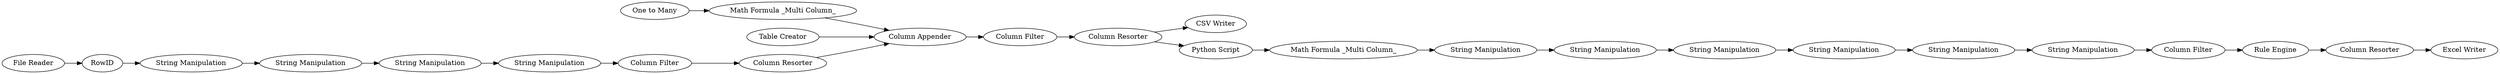 digraph {
	"436625802345045287_5" [label="String Manipulation"]
	"-6928523663193764950_30" [label="String Manipulation"]
	"436625802345045287_7" [label="String Manipulation"]
	"-4740878359333556847_22" [label="String Manipulation"]
	"-4740878359333556847_27" [label="String Manipulation"]
	"-6928523663193764950_24" [label="Column Filter"]
	"-7599134645121864418_19" [label="CSV Writer"]
	"-7599134645121864418_17" [label="Column Resorter"]
	"-6928523663193764950_33" [label="Rule Engine"]
	"436625802345045287_6" [label="String Manipulation"]
	"-4740878359333556847_26" [label="String Manipulation"]
	"-6928523663193764950_31" [label="String Manipulation"]
	"-7599134645121864418_25" [label="Math Formula _Multi Column_"]
	"1880763170803661552_10" [label="Table Creator"]
	"-7599134645121864418_16" [label="Column Filter"]
	"-7599134645121864418_18" [label="Python Script"]
	"1880763170803661552_27" [label="Excel Writer"]
	"-7599134645121864418_21" [label="Math Formula _Multi Column_"]
	"436625802345045287_2" [label=RowID]
	"-7599134645121864418_32" [label="Column Resorter"]
	"-4740878359333556847_28" [label="String Manipulation"]
	"436625802345045287_3" [label="Column Resorter"]
	"436625802345045287_4" [label="String Manipulation"]
	"436625802345045287_8" [label="Column Filter"]
	"-7599134645121864418_15" [label="One to Many"]
	"1880763170803661552_23" [label="File Reader"]
	"-7599134645121864418_14" [label="Column Appender"]
	"1880763170803661552_23" -> "436625802345045287_2"
	"-6928523663193764950_33" -> "-7599134645121864418_32"
	"-6928523663193764950_30" -> "-6928523663193764950_31"
	"436625802345045287_6" -> "436625802345045287_7"
	"-7599134645121864418_21" -> "-4740878359333556847_22"
	"-7599134645121864418_18" -> "-7599134645121864418_21"
	"-7599134645121864418_14" -> "-7599134645121864418_16"
	"436625802345045287_3" -> "-7599134645121864418_14"
	"-7599134645121864418_15" -> "-7599134645121864418_25"
	"436625802345045287_5" -> "436625802345045287_6"
	"-7599134645121864418_17" -> "-7599134645121864418_18"
	"-6928523663193764950_31" -> "-6928523663193764950_24"
	"1880763170803661552_10" -> "-7599134645121864418_14"
	"-4740878359333556847_22" -> "-4740878359333556847_26"
	"436625802345045287_8" -> "436625802345045287_3"
	"-4740878359333556847_26" -> "-4740878359333556847_27"
	"-7599134645121864418_17" -> "-7599134645121864418_19"
	"-6928523663193764950_24" -> "-6928523663193764950_33"
	"-7599134645121864418_25" -> "-7599134645121864418_14"
	"-4740878359333556847_28" -> "-6928523663193764950_30"
	"-4740878359333556847_27" -> "-4740878359333556847_28"
	"436625802345045287_7" -> "436625802345045287_8"
	"436625802345045287_2" -> "436625802345045287_4"
	"-7599134645121864418_32" -> "1880763170803661552_27"
	"436625802345045287_4" -> "436625802345045287_5"
	"-7599134645121864418_16" -> "-7599134645121864418_17"
	rankdir=LR
}
